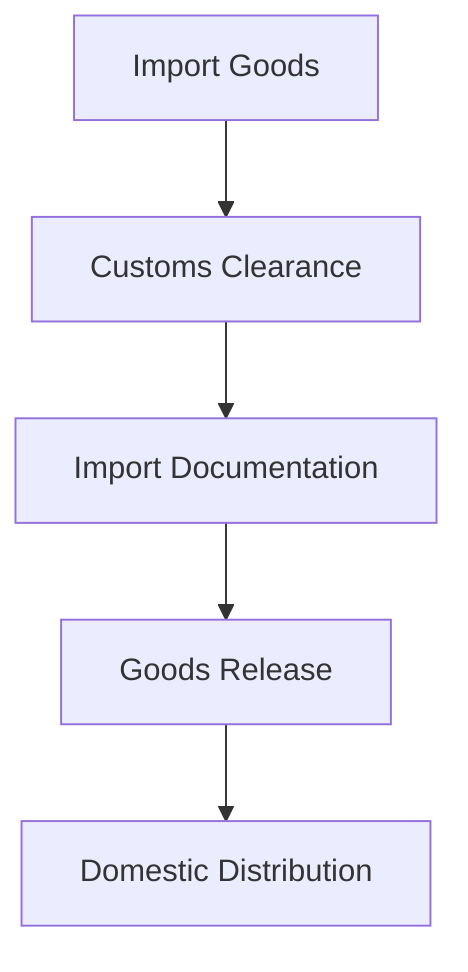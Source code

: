 flowchart TD
    Import[Import Goods] --> Customs[Customs Clearance]
    Customs --> Documentation[Import Documentation]
    Documentation --> Release[Goods Release]
    Release --> Domestic[Domestic Distribution]